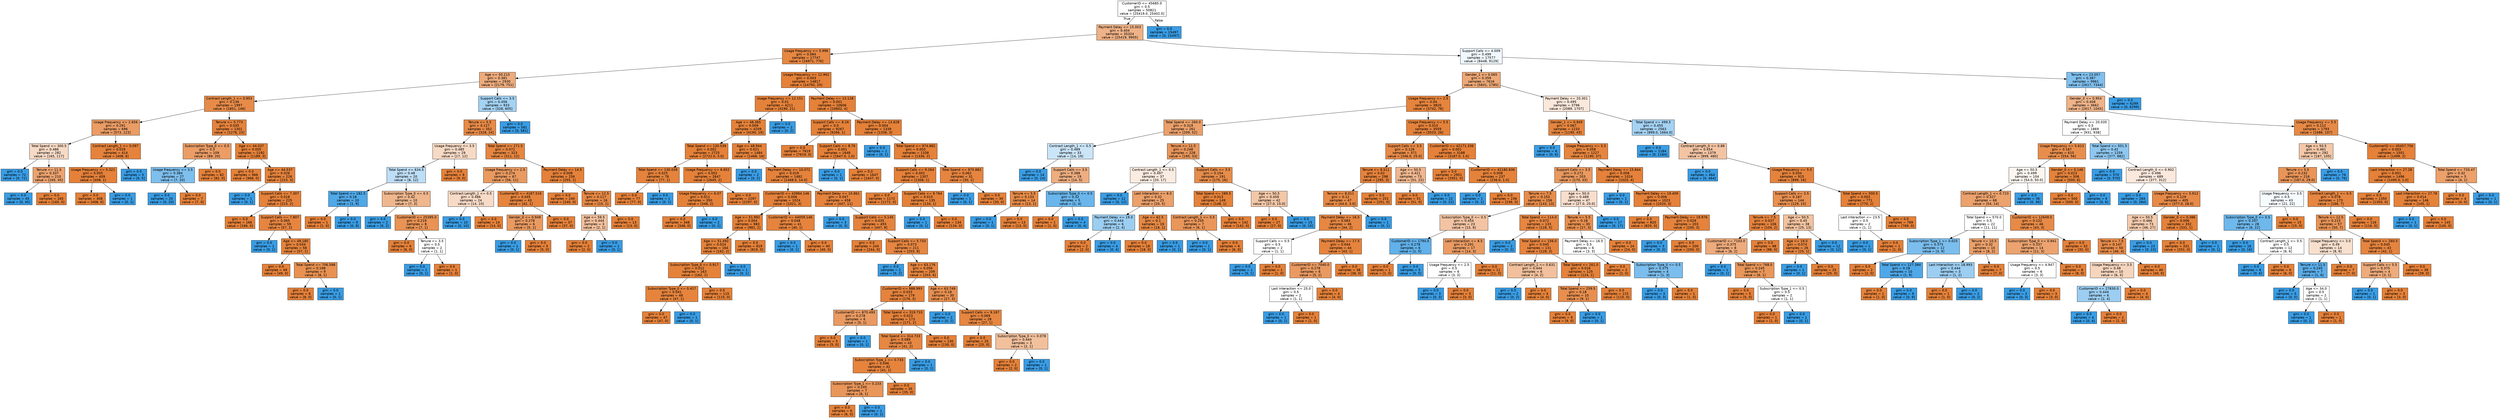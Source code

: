 digraph Tree {
node [shape=box, style="filled", color="black", fontname="helvetica"] ;
edge [fontname="helvetica"] ;
0 [label="CustomerID <= 45685.0\ngini = 0.5\nsamples = 50821\nvalue = [25419.0, 25402.0]", fillcolor="#ffffff"] ;
1 [label="Payment Delay <= 15.003\ngini = 0.404\nsamples = 35324\nvalue = [25419, 9905]", fillcolor="#efb286"] ;
0 -> 1 [labeldistance=2.5, labelangle=45, headlabel="True"] ;
2 [label="Usage Frequency <= 5.996\ngini = 0.084\nsamples = 17747\nvalue = [16971, 776]", fillcolor="#e68742"] ;
1 -> 2 ;
3 [label="Age <= 50.215\ngini = 0.381\nsamples = 2930\nvalue = [2179, 751]", fillcolor="#eeac7d"] ;
2 -> 3 ;
4 [label="Contract Length_1 <= 0.953\ngini = 0.136\nsamples = 1997\nvalue = [1851, 146]", fillcolor="#e78b49"] ;
3 -> 4 ;
5 [label="Usage Frequency <= 2.656\ngini = 0.291\nsamples = 696\nvalue = [573, 123]", fillcolor="#eb9c64"] ;
4 -> 5 ;
6 [label="Total Spend <= 300.5\ngini = 0.486\nsamples = 282\nvalue = [165, 117]", fillcolor="#f7dac5"] ;
5 -> 6 ;
7 [label="gini = 0.0\nsamples = 72\nvalue = [0, 72]", fillcolor="#399de5"] ;
6 -> 7 ;
8 [label="Tenure <= 11.5\ngini = 0.337\nsamples = 210\nvalue = [165, 45]", fillcolor="#eca36f"] ;
6 -> 8 ;
9 [label="gini = 0.0\nsamples = 45\nvalue = [0, 45]", fillcolor="#399de5"] ;
8 -> 9 ;
10 [label="gini = 0.0\nsamples = 165\nvalue = [165, 0]", fillcolor="#e58139"] ;
8 -> 10 ;
11 [label="Contract Length_1 <= 0.097\ngini = 0.029\nsamples = 414\nvalue = [408, 6]", fillcolor="#e5833c"] ;
5 -> 11 ;
12 [label="Usage Frequency <= 5.321\ngini = 0.005\nsamples = 409\nvalue = [408, 1]", fillcolor="#e58139"] ;
11 -> 12 ;
13 [label="gini = 0.0\nsamples = 408\nvalue = [408, 0]", fillcolor="#e58139"] ;
12 -> 13 ;
14 [label="gini = 0.0\nsamples = 1\nvalue = [0, 1]", fillcolor="#399de5"] ;
12 -> 14 ;
15 [label="gini = 0.0\nsamples = 5\nvalue = [0, 5]", fillcolor="#399de5"] ;
11 -> 15 ;
16 [label="Tenure <= 5.773\ngini = 0.035\nsamples = 1301\nvalue = [1278, 23]", fillcolor="#e5833d"] ;
4 -> 16 ;
17 [label="Subscription Type_0 <= 0.5\ngini = 0.3\nsamples = 109\nvalue = [89, 20]", fillcolor="#eb9d65"] ;
16 -> 17 ;
18 [label="Usage Frequency <= 3.5\ngini = 0.384\nsamples = 27\nvalue = [7, 20]", fillcolor="#7ebfee"] ;
17 -> 18 ;
19 [label="gini = 0.0\nsamples = 20\nvalue = [0, 20]", fillcolor="#399de5"] ;
18 -> 19 ;
20 [label="gini = 0.0\nsamples = 7\nvalue = [7, 0]", fillcolor="#e58139"] ;
18 -> 20 ;
21 [label="gini = 0.0\nsamples = 82\nvalue = [82, 0]", fillcolor="#e58139"] ;
17 -> 21 ;
22 [label="Age <= 44.037\ngini = 0.005\nsamples = 1192\nvalue = [1189, 3]", fillcolor="#e58139"] ;
16 -> 22 ;
23 [label="gini = 0.0\nsamples = 966\nvalue = [966, 0]", fillcolor="#e58139"] ;
22 -> 23 ;
24 [label="Age <= 44.537\ngini = 0.026\nsamples = 226\nvalue = [223, 3]", fillcolor="#e5833c"] ;
22 -> 24 ;
25 [label="gini = 0.0\nsamples = 1\nvalue = [0, 1]", fillcolor="#399de5"] ;
24 -> 25 ;
26 [label="Support Calls <= 7.307\ngini = 0.018\nsamples = 225\nvalue = [223, 2]", fillcolor="#e5823b"] ;
24 -> 26 ;
27 [label="gini = 0.0\nsamples = 166\nvalue = [166, 0]", fillcolor="#e58139"] ;
26 -> 27 ;
28 [label="Support Calls <= 7.807\ngini = 0.065\nsamples = 59\nvalue = [57, 2]", fillcolor="#e68540"] ;
26 -> 28 ;
29 [label="gini = 0.0\nsamples = 1\nvalue = [0, 1]", fillcolor="#399de5"] ;
28 -> 29 ;
30 [label="Age <= 49.185\ngini = 0.034\nsamples = 58\nvalue = [57, 1]", fillcolor="#e5833c"] ;
28 -> 30 ;
31 [label="gini = 0.0\nsamples = 49\nvalue = [49, 0]", fillcolor="#e58139"] ;
30 -> 31 ;
32 [label="Total Spend <= 706.588\ngini = 0.198\nsamples = 9\nvalue = [8, 1]", fillcolor="#e89152"] ;
30 -> 32 ;
33 [label="gini = 0.0\nsamples = 8\nvalue = [8, 0]", fillcolor="#e58139"] ;
32 -> 33 ;
34 [label="gini = 0.0\nsamples = 1\nvalue = [0, 1]", fillcolor="#399de5"] ;
32 -> 34 ;
35 [label="Support Calls <= 3.5\ngini = 0.456\nsamples = 933\nvalue = [328, 605]", fillcolor="#a4d2f3"] ;
3 -> 35 ;
36 [label="Tenure <= 5.5\ngini = 0.127\nsamples = 352\nvalue = [328, 24]", fillcolor="#e78a47"] ;
35 -> 36 ;
37 [label="Usage Frequency <= 3.5\ngini = 0.485\nsamples = 29\nvalue = [17, 12]", fillcolor="#f7dac5"] ;
36 -> 37 ;
38 [label="Total Spend <= 634.5\ngini = 0.48\nsamples = 20\nvalue = [8, 12]", fillcolor="#bddef6"] ;
37 -> 38 ;
39 [label="Total Spend <= 182.5\ngini = 0.18\nsamples = 10\nvalue = [1, 9]", fillcolor="#4fa8e8"] ;
38 -> 39 ;
40 [label="gini = 0.0\nsamples = 1\nvalue = [1, 0]", fillcolor="#e58139"] ;
39 -> 40 ;
41 [label="gini = 0.0\nsamples = 9\nvalue = [0, 9]", fillcolor="#399de5"] ;
39 -> 41 ;
42 [label="Subscription Type_0 <= 0.5\ngini = 0.42\nsamples = 10\nvalue = [7, 3]", fillcolor="#f0b78e"] ;
38 -> 42 ;
43 [label="gini = 0.0\nsamples = 2\nvalue = [0, 2]", fillcolor="#399de5"] ;
42 -> 43 ;
44 [label="CustomerID <= 25395.0\ngini = 0.219\nsamples = 8\nvalue = [7, 1]", fillcolor="#e99355"] ;
42 -> 44 ;
45 [label="gini = 0.0\nsamples = 6\nvalue = [6, 0]", fillcolor="#e58139"] ;
44 -> 45 ;
46 [label="Tenure <= 3.5\ngini = 0.5\nsamples = 2\nvalue = [1, 1]", fillcolor="#ffffff"] ;
44 -> 46 ;
47 [label="gini = 0.0\nsamples = 1\nvalue = [0, 1]", fillcolor="#399de5"] ;
46 -> 47 ;
48 [label="gini = 0.0\nsamples = 1\nvalue = [1, 0]", fillcolor="#e58139"] ;
46 -> 48 ;
49 [label="gini = 0.0\nsamples = 9\nvalue = [9, 0]", fillcolor="#e58139"] ;
37 -> 49 ;
50 [label="Total Spend <= 271.5\ngini = 0.072\nsamples = 323\nvalue = [311, 12]", fillcolor="#e68641"] ;
36 -> 50 ;
51 [label="Usage Frequency <= 2.5\ngini = 0.274\nsamples = 67\nvalue = [56, 11]", fillcolor="#ea9a60"] ;
50 -> 51 ;
52 [label="Contract Length_1 <= 0.5\ngini = 0.486\nsamples = 24\nvalue = [14, 10]", fillcolor="#f8dbc6"] ;
51 -> 52 ;
53 [label="gini = 0.0\nsamples = 10\nvalue = [0, 10]", fillcolor="#399de5"] ;
52 -> 53 ;
54 [label="gini = 0.0\nsamples = 14\nvalue = [14, 0]", fillcolor="#e58139"] ;
52 -> 54 ;
55 [label="CustomerID <= 4187.516\ngini = 0.045\nsamples = 43\nvalue = [42, 1]", fillcolor="#e6843e"] ;
51 -> 55 ;
56 [label="Gender_0 <= 0.949\ngini = 0.278\nsamples = 6\nvalue = [5, 1]", fillcolor="#ea9a61"] ;
55 -> 56 ;
57 [label="gini = 0.0\nsamples = 1\nvalue = [0, 1]", fillcolor="#399de5"] ;
56 -> 57 ;
58 [label="gini = 0.0\nsamples = 5\nvalue = [5, 0]", fillcolor="#e58139"] ;
56 -> 58 ;
59 [label="gini = 0.0\nsamples = 37\nvalue = [37, 0]", fillcolor="#e58139"] ;
55 -> 59 ;
60 [label="Payment Delay <= 14.5\ngini = 0.008\nsamples = 256\nvalue = [255, 1]", fillcolor="#e5813a"] ;
50 -> 60 ;
61 [label="gini = 0.0\nsamples = 240\nvalue = [240, 0]", fillcolor="#e58139"] ;
60 -> 61 ;
62 [label="Tenure <= 12.5\ngini = 0.117\nsamples = 16\nvalue = [15, 1]", fillcolor="#e78946"] ;
60 -> 62 ;
63 [label="Age <= 59.5\ngini = 0.444\nsamples = 3\nvalue = [2, 1]", fillcolor="#f2c09c"] ;
62 -> 63 ;
64 [label="gini = 0.0\nsamples = 2\nvalue = [2, 0]", fillcolor="#e58139"] ;
63 -> 64 ;
65 [label="gini = 0.0\nsamples = 1\nvalue = [0, 1]", fillcolor="#399de5"] ;
63 -> 65 ;
66 [label="gini = 0.0\nsamples = 13\nvalue = [13, 0]", fillcolor="#e58139"] ;
62 -> 66 ;
67 [label="gini = 0.0\nsamples = 581\nvalue = [0, 581]", fillcolor="#399de5"] ;
35 -> 67 ;
68 [label="Usage Frequency <= 12.962\ngini = 0.003\nsamples = 14817\nvalue = [14792, 25]", fillcolor="#e58139"] ;
2 -> 68 ;
69 [label="Usage Frequency <= 12.151\ngini = 0.01\nsamples = 4211\nvalue = [4190, 21]", fillcolor="#e5823a"] ;
68 -> 69 ;
70 [label="Age <= 48.365\ngini = 0.009\nsamples = 4209\nvalue = [4190, 19]", fillcolor="#e5823a"] ;
69 -> 70 ;
71 [label="Total Spend <= 130.539\ngini = 0.002\nsamples = 2725\nvalue = [2722.0, 3.0]", fillcolor="#e58139"] ;
70 -> 71 ;
72 [label="Total Spend <= 130.039\ngini = 0.025\nsamples = 78\nvalue = [77, 1]", fillcolor="#e5833c"] ;
71 -> 72 ;
73 [label="gini = 0.0\nsamples = 77\nvalue = [77, 0]", fillcolor="#e58139"] ;
72 -> 73 ;
74 [label="gini = 0.0\nsamples = 1\nvalue = [0, 1]", fillcolor="#399de5"] ;
72 -> 74 ;
75 [label="Usage Frequency <= 6.652\ngini = 0.002\nsamples = 2647\nvalue = [2645, 2]", fillcolor="#e58139"] ;
71 -> 75 ;
76 [label="Usage Frequency <= 6.07\ngini = 0.011\nsamples = 350\nvalue = [348, 2]", fillcolor="#e5823a"] ;
75 -> 76 ;
77 [label="gini = 0.0\nsamples = 348\nvalue = [348, 0]", fillcolor="#e58139"] ;
76 -> 77 ;
78 [label="gini = 0.0\nsamples = 2\nvalue = [0, 2]", fillcolor="#399de5"] ;
76 -> 78 ;
79 [label="gini = 0.0\nsamples = 2297\nvalue = [2297, 0]", fillcolor="#e58139"] ;
75 -> 79 ;
80 [label="Age <= 48.944\ngini = 0.021\nsamples = 1484\nvalue = [1468, 16]", fillcolor="#e5823b"] ;
70 -> 80 ;
81 [label="gini = 0.0\nsamples = 2\nvalue = [0, 2]", fillcolor="#399de5"] ;
80 -> 81 ;
82 [label="Payment Delay <= 10.072\ngini = 0.019\nsamples = 1482\nvalue = [1468.0, 14.0]", fillcolor="#e5823b"] ;
80 -> 82 ;
83 [label="CustomerID <= 43984.146\ngini = 0.006\nsamples = 1024\nvalue = [1021, 3]", fillcolor="#e5813a"] ;
82 -> 83 ;
84 [label="Age <= 51.992\ngini = 0.004\nsamples = 983\nvalue = [981, 2]", fillcolor="#e58139"] ;
83 -> 84 ;
85 [label="Age <= 51.492\ngini = 0.024\nsamples = 164\nvalue = [162, 2]", fillcolor="#e5833b"] ;
84 -> 85 ;
86 [label="Subscription Type_0 <= 0.917\ngini = 0.012\nsamples = 163\nvalue = [162, 1]", fillcolor="#e5823a"] ;
85 -> 86 ;
87 [label="Subscription Type_0 <= 0.417\ngini = 0.041\nsamples = 48\nvalue = [47, 1]", fillcolor="#e6843d"] ;
86 -> 87 ;
88 [label="gini = 0.0\nsamples = 47\nvalue = [47, 0]", fillcolor="#e58139"] ;
87 -> 88 ;
89 [label="gini = 0.0\nsamples = 1\nvalue = [0, 1]", fillcolor="#399de5"] ;
87 -> 89 ;
90 [label="gini = 0.0\nsamples = 115\nvalue = [115, 0]", fillcolor="#e58139"] ;
86 -> 90 ;
91 [label="gini = 0.0\nsamples = 1\nvalue = [0, 1]", fillcolor="#399de5"] ;
85 -> 91 ;
92 [label="gini = 0.0\nsamples = 819\nvalue = [819, 0]", fillcolor="#e58139"] ;
84 -> 92 ;
93 [label="CustomerID <= 44059.146\ngini = 0.048\nsamples = 41\nvalue = [40, 1]", fillcolor="#e6843e"] ;
83 -> 93 ;
94 [label="gini = 0.0\nsamples = 1\nvalue = [0, 1]", fillcolor="#399de5"] ;
93 -> 94 ;
95 [label="gini = 0.0\nsamples = 40\nvalue = [40, 0]", fillcolor="#e58139"] ;
93 -> 95 ;
96 [label="Payment Delay <= 10.861\ngini = 0.047\nsamples = 458\nvalue = [447, 11]", fillcolor="#e6843e"] ;
82 -> 96 ;
97 [label="gini = 0.0\nsamples = 3\nvalue = [0, 3]", fillcolor="#399de5"] ;
96 -> 97 ;
98 [label="Support Calls <= 5.145\ngini = 0.035\nsamples = 455\nvalue = [447, 8]", fillcolor="#e5833d"] ;
96 -> 98 ;
99 [label="gini = 0.0\nsamples = 244\nvalue = [244, 0]", fillcolor="#e58139"] ;
98 -> 99 ;
100 [label="Support Calls <= 5.733\ngini = 0.073\nsamples = 211\nvalue = [203, 8]", fillcolor="#e68641"] ;
98 -> 100 ;
101 [label="gini = 0.0\nsamples = 2\nvalue = [0, 2]", fillcolor="#399de5"] ;
100 -> 101 ;
102 [label="Age <= 63.176\ngini = 0.056\nsamples = 209\nvalue = [203, 6]", fillcolor="#e6853f"] ;
100 -> 102 ;
103 [label="CustomerID <= 988.993\ngini = 0.033\nsamples = 179\nvalue = [176, 3]", fillcolor="#e5833c"] ;
102 -> 103 ;
104 [label="CustomerID <= 870.493\ngini = 0.278\nsamples = 6\nvalue = [5, 1]", fillcolor="#ea9a61"] ;
103 -> 104 ;
105 [label="gini = 0.0\nsamples = 5\nvalue = [5, 0]", fillcolor="#e58139"] ;
104 -> 105 ;
106 [label="gini = 0.0\nsamples = 1\nvalue = [0, 1]", fillcolor="#399de5"] ;
104 -> 106 ;
107 [label="Total Spend <= 319.733\ngini = 0.023\nsamples = 173\nvalue = [171, 2]", fillcolor="#e5823b"] ;
103 -> 107 ;
108 [label="Total Spend <= 314.733\ngini = 0.089\nsamples = 43\nvalue = [41, 2]", fillcolor="#e68743"] ;
107 -> 108 ;
109 [label="Subscription Type_1 <= 0.733\ngini = 0.046\nsamples = 42\nvalue = [41, 1]", fillcolor="#e6843e"] ;
108 -> 109 ;
110 [label="Subscription Type_1 <= 0.233\ngini = 0.245\nsamples = 7\nvalue = [6, 1]", fillcolor="#e9965a"] ;
109 -> 110 ;
111 [label="gini = 0.0\nsamples = 6\nvalue = [6, 0]", fillcolor="#e58139"] ;
110 -> 111 ;
112 [label="gini = 0.0\nsamples = 1\nvalue = [0, 1]", fillcolor="#399de5"] ;
110 -> 112 ;
113 [label="gini = 0.0\nsamples = 35\nvalue = [35, 0]", fillcolor="#e58139"] ;
109 -> 113 ;
114 [label="gini = 0.0\nsamples = 1\nvalue = [0, 1]", fillcolor="#399de5"] ;
108 -> 114 ;
115 [label="gini = 0.0\nsamples = 130\nvalue = [130, 0]", fillcolor="#e58139"] ;
107 -> 115 ;
116 [label="Age <= 63.749\ngini = 0.18\nsamples = 30\nvalue = [27, 3]", fillcolor="#e88f4f"] ;
102 -> 116 ;
117 [label="gini = 0.0\nsamples = 2\nvalue = [0, 2]", fillcolor="#399de5"] ;
116 -> 117 ;
118 [label="Support Calls <= 9.187\ngini = 0.069\nsamples = 28\nvalue = [27, 1]", fillcolor="#e68640"] ;
116 -> 118 ;
119 [label="gini = 0.0\nsamples = 25\nvalue = [25, 0]", fillcolor="#e58139"] ;
118 -> 119 ;
120 [label="Subscription Type_0 <= 0.078\ngini = 0.444\nsamples = 3\nvalue = [2, 1]", fillcolor="#f2c09c"] ;
118 -> 120 ;
121 [label="gini = 0.0\nsamples = 2\nvalue = [2, 0]", fillcolor="#e58139"] ;
120 -> 121 ;
122 [label="gini = 0.0\nsamples = 1\nvalue = [0, 1]", fillcolor="#399de5"] ;
120 -> 122 ;
123 [label="gini = 0.0\nsamples = 2\nvalue = [0, 2]", fillcolor="#399de5"] ;
69 -> 123 ;
124 [label="Payment Delay <= 13.128\ngini = 0.001\nsamples = 10606\nvalue = [10602, 4]", fillcolor="#e58139"] ;
68 -> 124 ;
125 [label="Support Calls <= 8.26\ngini = 0.0\nsamples = 9267\nvalue = [9266, 1]", fillcolor="#e58139"] ;
124 -> 125 ;
126 [label="gini = 0.0\nsamples = 7619\nvalue = [7619, 0]", fillcolor="#e58139"] ;
125 -> 126 ;
127 [label="Support Calls <= 8.76\ngini = 0.001\nsamples = 1648\nvalue = [1647.0, 1.0]", fillcolor="#e58139"] ;
125 -> 127 ;
128 [label="gini = 0.0\nsamples = 1\nvalue = [0, 1]", fillcolor="#399de5"] ;
127 -> 128 ;
129 [label="gini = 0.0\nsamples = 1647\nvalue = [1647, 0]", fillcolor="#e58139"] ;
127 -> 129 ;
130 [label="Payment Delay <= 13.628\ngini = 0.004\nsamples = 1339\nvalue = [1336, 3]", fillcolor="#e58139"] ;
124 -> 130 ;
131 [label="gini = 0.0\nsamples = 1\nvalue = [0, 1]", fillcolor="#399de5"] ;
130 -> 131 ;
132 [label="Total Spend <= 974.882\ngini = 0.003\nsamples = 1338\nvalue = [1336, 2]", fillcolor="#e58139"] ;
130 -> 132 ;
133 [label="Support Calls <= 9.264\ngini = 0.002\nsamples = 1307\nvalue = [1306, 1]", fillcolor="#e58139"] ;
132 -> 133 ;
134 [label="gini = 0.0\nsamples = 1172\nvalue = [1172, 0]", fillcolor="#e58139"] ;
133 -> 134 ;
135 [label="Support Calls <= 9.764\ngini = 0.015\nsamples = 135\nvalue = [134, 1]", fillcolor="#e5823a"] ;
133 -> 135 ;
136 [label="gini = 0.0\nsamples = 1\nvalue = [0, 1]", fillcolor="#399de5"] ;
135 -> 136 ;
137 [label="gini = 0.0\nsamples = 134\nvalue = [134, 0]", fillcolor="#e58139"] ;
135 -> 137 ;
138 [label="Total Spend <= 975.882\ngini = 0.062\nsamples = 31\nvalue = [30, 1]", fillcolor="#e68540"] ;
132 -> 138 ;
139 [label="gini = 0.0\nsamples = 1\nvalue = [0, 1]", fillcolor="#399de5"] ;
138 -> 139 ;
140 [label="gini = 0.0\nsamples = 30\nvalue = [30, 0]", fillcolor="#e58139"] ;
138 -> 140 ;
141 [label="Support Calls <= 4.009\ngini = 0.499\nsamples = 17577\nvalue = [8448, 9129]", fillcolor="#f0f8fd"] ;
1 -> 141 ;
142 [label="Gender_1 <= 0.065\ngini = 0.359\nsamples = 7616\nvalue = [5831, 1785]", fillcolor="#eda876"] ;
141 -> 142 ;
143 [label="Usage Frequency <= 2.5\ngini = 0.04\nsamples = 3820\nvalue = [3742, 78]", fillcolor="#e6843d"] ;
142 -> 143 ;
144 [label="Total Spend <= 260.0\ngini = 0.319\nsamples = 261\nvalue = [209, 52]", fillcolor="#eba06a"] ;
143 -> 144 ;
145 [label="Contract Length_1 <= 0.5\ngini = 0.489\nsamples = 33\nvalue = [14, 19]", fillcolor="#cbe5f8"] ;
144 -> 145 ;
146 [label="gini = 0.0\nsamples = 14\nvalue = [0, 14]", fillcolor="#399de5"] ;
145 -> 146 ;
147 [label="Support Calls <= 3.5\ngini = 0.388\nsamples = 19\nvalue = [14, 5]", fillcolor="#eeae80"] ;
145 -> 147 ;
148 [label="Tenure <= 5.5\ngini = 0.133\nsamples = 14\nvalue = [13, 1]", fillcolor="#e78b48"] ;
147 -> 148 ;
149 [label="gini = 0.0\nsamples = 1\nvalue = [0, 1]", fillcolor="#399de5"] ;
148 -> 149 ;
150 [label="gini = 0.0\nsamples = 13\nvalue = [13, 0]", fillcolor="#e58139"] ;
148 -> 150 ;
151 [label="Subscription Type_0 <= 0.5\ngini = 0.32\nsamples = 5\nvalue = [1, 4]", fillcolor="#6ab6ec"] ;
147 -> 151 ;
152 [label="gini = 0.0\nsamples = 1\nvalue = [1, 0]", fillcolor="#e58139"] ;
151 -> 152 ;
153 [label="gini = 0.0\nsamples = 4\nvalue = [0, 4]", fillcolor="#399de5"] ;
151 -> 153 ;
154 [label="Tenure <= 11.5\ngini = 0.248\nsamples = 228\nvalue = [195, 33]", fillcolor="#e9965b"] ;
144 -> 154 ;
155 [label="Contract Length_1 <= 0.5\ngini = 0.497\nsamples = 37\nvalue = [20, 17]", fillcolor="#fbece1"] ;
154 -> 155 ;
156 [label="gini = 0.0\nsamples = 12\nvalue = [0, 12]", fillcolor="#399de5"] ;
155 -> 156 ;
157 [label="Last Interaction <= 8.0\ngini = 0.32\nsamples = 25\nvalue = [20, 5]", fillcolor="#eca06a"] ;
155 -> 157 ;
158 [label="Payment Delay <= 19.0\ngini = 0.444\nsamples = 6\nvalue = [2, 4]", fillcolor="#9ccef2"] ;
157 -> 158 ;
159 [label="gini = 0.0\nsamples = 2\nvalue = [2, 0]", fillcolor="#e58139"] ;
158 -> 159 ;
160 [label="gini = 0.0\nsamples = 4\nvalue = [0, 4]", fillcolor="#399de5"] ;
158 -> 160 ;
161 [label="Age <= 62.5\ngini = 0.1\nsamples = 19\nvalue = [18, 1]", fillcolor="#e68844"] ;
157 -> 161 ;
162 [label="gini = 0.0\nsamples = 18\nvalue = [18, 0]", fillcolor="#e58139"] ;
161 -> 162 ;
163 [label="gini = 0.0\nsamples = 1\nvalue = [0, 1]", fillcolor="#399de5"] ;
161 -> 163 ;
164 [label="Support Calls <= 3.5\ngini = 0.154\nsamples = 191\nvalue = [175, 16]", fillcolor="#e78d4b"] ;
154 -> 164 ;
165 [label="Total Spend <= 289.5\ngini = 0.013\nsamples = 149\nvalue = [148, 1]", fillcolor="#e5823a"] ;
164 -> 165 ;
166 [label="Contract Length_1 <= 0.5\ngini = 0.245\nsamples = 7\nvalue = [6, 1]", fillcolor="#e9965a"] ;
165 -> 166 ;
167 [label="gini = 0.0\nsamples = 1\nvalue = [0, 1]", fillcolor="#399de5"] ;
166 -> 167 ;
168 [label="gini = 0.0\nsamples = 6\nvalue = [6, 0]", fillcolor="#e58139"] ;
166 -> 168 ;
169 [label="gini = 0.0\nsamples = 142\nvalue = [142, 0]", fillcolor="#e58139"] ;
165 -> 169 ;
170 [label="Age <= 50.5\ngini = 0.459\nsamples = 42\nvalue = [27.0, 15.0]", fillcolor="#f3c7a7"] ;
164 -> 170 ;
171 [label="gini = 0.0\nsamples = 27\nvalue = [27, 0]", fillcolor="#e58139"] ;
170 -> 171 ;
172 [label="gini = 0.0\nsamples = 15\nvalue = [0, 15]", fillcolor="#399de5"] ;
170 -> 172 ;
173 [label="Usage Frequency <= 5.5\ngini = 0.015\nsamples = 3559\nvalue = [3533, 26]", fillcolor="#e5823a"] ;
143 -> 173 ;
174 [label="Support Calls <= 3.5\ngini = 0.126\nsamples = 371\nvalue = [346.0, 25.0]", fillcolor="#e78a47"] ;
173 -> 174 ;
175 [label="Tenure <= 8.511\ngini = 0.02\nsamples = 298\nvalue = [295, 3]", fillcolor="#e5823b"] ;
174 -> 175 ;
176 [label="Tenure <= 8.011\ngini = 0.12\nsamples = 47\nvalue = [44.0, 3.0]", fillcolor="#e78a46"] ;
175 -> 176 ;
177 [label="Payment Delay <= 16.5\ngini = 0.083\nsamples = 46\nvalue = [44, 2]", fillcolor="#e68742"] ;
176 -> 177 ;
178 [label="Support Calls <= 0.5\ngini = 0.5\nsamples = 2\nvalue = [1, 1]", fillcolor="#ffffff"] ;
177 -> 178 ;
179 [label="gini = 0.0\nsamples = 1\nvalue = [0, 1]", fillcolor="#399de5"] ;
178 -> 179 ;
180 [label="gini = 0.0\nsamples = 1\nvalue = [1, 0]", fillcolor="#e58139"] ;
178 -> 180 ;
181 [label="Payment Delay <= 17.5\ngini = 0.044\nsamples = 44\nvalue = [43, 1]", fillcolor="#e6843e"] ;
177 -> 181 ;
182 [label="CustomerID <= 7040.0\ngini = 0.278\nsamples = 6\nvalue = [5, 1]", fillcolor="#ea9a61"] ;
181 -> 182 ;
183 [label="Last Interaction <= 25.0\ngini = 0.5\nsamples = 2\nvalue = [1, 1]", fillcolor="#ffffff"] ;
182 -> 183 ;
184 [label="gini = 0.0\nsamples = 1\nvalue = [0, 1]", fillcolor="#399de5"] ;
183 -> 184 ;
185 [label="gini = 0.0\nsamples = 1\nvalue = [1, 0]", fillcolor="#e58139"] ;
183 -> 185 ;
186 [label="gini = 0.0\nsamples = 4\nvalue = [4, 0]", fillcolor="#e58139"] ;
182 -> 186 ;
187 [label="gini = 0.0\nsamples = 38\nvalue = [38, 0]", fillcolor="#e58139"] ;
181 -> 187 ;
188 [label="gini = 0.0\nsamples = 1\nvalue = [0, 1]", fillcolor="#399de5"] ;
176 -> 188 ;
189 [label="gini = 0.0\nsamples = 251\nvalue = [251, 0]", fillcolor="#e58139"] ;
175 -> 189 ;
190 [label="Age <= 50.5\ngini = 0.421\nsamples = 73\nvalue = [51, 22]", fillcolor="#f0b78e"] ;
174 -> 190 ;
191 [label="gini = 0.0\nsamples = 51\nvalue = [51, 0]", fillcolor="#e58139"] ;
190 -> 191 ;
192 [label="gini = 0.0\nsamples = 22\nvalue = [0, 22]", fillcolor="#399de5"] ;
190 -> 192 ;
193 [label="CustomerID <= 42171.336\ngini = 0.001\nsamples = 3188\nvalue = [3187.0, 1.0]", fillcolor="#e58139"] ;
173 -> 193 ;
194 [label="gini = 0.0\nsamples = 2951\nvalue = [2951, 0]", fillcolor="#e58139"] ;
193 -> 194 ;
195 [label="CustomerID <= 42180.836\ngini = 0.008\nsamples = 237\nvalue = [236.0, 1.0]", fillcolor="#e5823a"] ;
193 -> 195 ;
196 [label="gini = 0.0\nsamples = 1\nvalue = [0, 1]", fillcolor="#399de5"] ;
195 -> 196 ;
197 [label="gini = 0.0\nsamples = 236\nvalue = [236, 0]", fillcolor="#e58139"] ;
195 -> 197 ;
198 [label="Payment Delay <= 20.301\ngini = 0.495\nsamples = 3796\nvalue = [2089, 1707]", fillcolor="#fae8db"] ;
142 -> 198 ;
199 [label="Gender_1 <= 0.949\ngini = 0.067\nsamples = 1233\nvalue = [1190, 43]", fillcolor="#e68640"] ;
198 -> 199 ;
200 [label="gini = 0.0\nsamples = 6\nvalue = [0, 6]", fillcolor="#399de5"] ;
199 -> 200 ;
201 [label="Usage Frequency <= 5.5\ngini = 0.058\nsamples = 1227\nvalue = [1190, 37]", fillcolor="#e6853f"] ;
199 -> 201 ;
202 [label="Support Calls <= 3.5\ngini = 0.272\nsamples = 203\nvalue = [170, 33]", fillcolor="#ea995f"] ;
201 -> 202 ;
203 [label="Tenure <= 7.5\ngini = 0.153\nsamples = 156\nvalue = [143, 13]", fillcolor="#e78c4b"] ;
202 -> 203 ;
204 [label="Subscription Type_0 <= 0.5\ngini = 0.454\nsamples = 23\nvalue = [15, 8]", fillcolor="#f3c4a3"] ;
203 -> 204 ;
205 [label="CustomerID <= 1794.5\ngini = 0.278\nsamples = 6\nvalue = [1, 5]", fillcolor="#61b1ea"] ;
204 -> 205 ;
206 [label="gini = 0.0\nsamples = 1\nvalue = [1, 0]", fillcolor="#e58139"] ;
205 -> 206 ;
207 [label="gini = 0.0\nsamples = 5\nvalue = [0, 5]", fillcolor="#399de5"] ;
205 -> 207 ;
208 [label="Last Interaction <= 8.5\ngini = 0.291\nsamples = 17\nvalue = [14, 3]", fillcolor="#eb9c63"] ;
204 -> 208 ;
209 [label="Usage Frequency <= 2.5\ngini = 0.5\nsamples = 6\nvalue = [3, 3]", fillcolor="#ffffff"] ;
208 -> 209 ;
210 [label="gini = 0.0\nsamples = 3\nvalue = [0, 3]", fillcolor="#399de5"] ;
209 -> 210 ;
211 [label="gini = 0.0\nsamples = 3\nvalue = [3, 0]", fillcolor="#e58139"] ;
209 -> 211 ;
212 [label="gini = 0.0\nsamples = 11\nvalue = [11, 0]", fillcolor="#e58139"] ;
208 -> 212 ;
213 [label="Total Spend <= 114.0\ngini = 0.072\nsamples = 133\nvalue = [128, 5]", fillcolor="#e68641"] ;
203 -> 213 ;
214 [label="gini = 0.0\nsamples = 2\nvalue = [0, 2]", fillcolor="#399de5"] ;
213 -> 214 ;
215 [label="Total Spend <= 156.0\ngini = 0.045\nsamples = 131\nvalue = [128, 3]", fillcolor="#e6843e"] ;
213 -> 215 ;
216 [label="Contract Length_1 <= 0.631\ngini = 0.444\nsamples = 6\nvalue = [4, 2]", fillcolor="#f2c09c"] ;
215 -> 216 ;
217 [label="gini = 0.0\nsamples = 2\nvalue = [0, 2]", fillcolor="#399de5"] ;
216 -> 217 ;
218 [label="gini = 0.0\nsamples = 4\nvalue = [4, 0]", fillcolor="#e58139"] ;
216 -> 218 ;
219 [label="Total Spend <= 261.0\ngini = 0.016\nsamples = 125\nvalue = [124, 1]", fillcolor="#e5823b"] ;
215 -> 219 ;
220 [label="Total Spend <= 259.5\ngini = 0.18\nsamples = 10\nvalue = [9, 1]", fillcolor="#e88f4f"] ;
219 -> 220 ;
221 [label="gini = 0.0\nsamples = 9\nvalue = [9, 0]", fillcolor="#e58139"] ;
220 -> 221 ;
222 [label="gini = 0.0\nsamples = 1\nvalue = [0, 1]", fillcolor="#399de5"] ;
220 -> 222 ;
223 [label="gini = 0.0\nsamples = 115\nvalue = [115, 0]", fillcolor="#e58139"] ;
219 -> 223 ;
224 [label="Age <= 50.0\ngini = 0.489\nsamples = 47\nvalue = [27.0, 20.0]", fillcolor="#f8decc"] ;
202 -> 224 ;
225 [label="Tenure <= 5.5\ngini = 0.18\nsamples = 30\nvalue = [27, 3]", fillcolor="#e88f4f"] ;
224 -> 225 ;
226 [label="Payment Delay <= 16.5\ngini = 0.5\nsamples = 6\nvalue = [3, 3]", fillcolor="#ffffff"] ;
225 -> 226 ;
227 [label="gini = 0.0\nsamples = 2\nvalue = [2, 0]", fillcolor="#e58139"] ;
226 -> 227 ;
228 [label="Subscription Type_0 <= 0.5\ngini = 0.375\nsamples = 4\nvalue = [1, 3]", fillcolor="#7bbeee"] ;
226 -> 228 ;
229 [label="gini = 0.0\nsamples = 3\nvalue = [0, 3]", fillcolor="#399de5"] ;
228 -> 229 ;
230 [label="gini = 0.0\nsamples = 1\nvalue = [1, 0]", fillcolor="#e58139"] ;
228 -> 230 ;
231 [label="gini = 0.0\nsamples = 24\nvalue = [24, 0]", fillcolor="#e58139"] ;
225 -> 231 ;
232 [label="gini = 0.0\nsamples = 17\nvalue = [0, 17]", fillcolor="#399de5"] ;
224 -> 232 ;
233 [label="Payment Delay <= 15.844\ngini = 0.008\nsamples = 1024\nvalue = [1020, 4]", fillcolor="#e5813a"] ;
201 -> 233 ;
234 [label="gini = 0.0\nsamples = 1\nvalue = [0, 1]", fillcolor="#399de5"] ;
233 -> 234 ;
235 [label="Payment Delay <= 19.409\ngini = 0.006\nsamples = 1023\nvalue = [1020, 3]", fillcolor="#e5813a"] ;
233 -> 235 ;
236 [label="gini = 0.0\nsamples = 820\nvalue = [820, 0]", fillcolor="#e58139"] ;
235 -> 236 ;
237 [label="Payment Delay <= 19.976\ngini = 0.029\nsamples = 203\nvalue = [200, 3]", fillcolor="#e5833c"] ;
235 -> 237 ;
238 [label="gini = 0.0\nsamples = 3\nvalue = [0, 3]", fillcolor="#399de5"] ;
237 -> 238 ;
239 [label="gini = 0.0\nsamples = 200\nvalue = [200, 0]", fillcolor="#e58139"] ;
237 -> 239 ;
240 [label="Total Spend <= 499.5\ngini = 0.455\nsamples = 2563\nvalue = [899.0, 1664.0]", fillcolor="#a4d2f3"] ;
198 -> 240 ;
241 [label="gini = 0.0\nsamples = 1184\nvalue = [0, 1184]", fillcolor="#399de5"] ;
240 -> 241 ;
242 [label="Contract Length_0 <= 0.88\ngini = 0.454\nsamples = 1379\nvalue = [899, 480]", fillcolor="#f3c4a3"] ;
240 -> 242 ;
243 [label="gini = 0.0\nsamples = 464\nvalue = [0, 464]", fillcolor="#399de5"] ;
242 -> 243 ;
244 [label="Usage Frequency <= 5.5\ngini = 0.034\nsamples = 915\nvalue = [899, 16]", fillcolor="#e5833d"] ;
242 -> 244 ;
245 [label="Support Calls <= 3.5\ngini = 0.187\nsamples = 144\nvalue = [129, 15]", fillcolor="#e89050"] ;
244 -> 245 ;
246 [label="Tenure <= 7.5\ngini = 0.037\nsamples = 106\nvalue = [104, 2]", fillcolor="#e6833d"] ;
245 -> 246 ;
247 [label="CustomerID <= 7103.0\ngini = 0.375\nsamples = 8\nvalue = [6, 2]", fillcolor="#eeab7b"] ;
246 -> 247 ;
248 [label="gini = 0.0\nsamples = 1\nvalue = [0, 1]", fillcolor="#399de5"] ;
247 -> 248 ;
249 [label="Total Spend <= 768.0\ngini = 0.245\nsamples = 7\nvalue = [6, 1]", fillcolor="#e9965a"] ;
247 -> 249 ;
250 [label="gini = 0.0\nsamples = 5\nvalue = [5, 0]", fillcolor="#e58139"] ;
249 -> 250 ;
251 [label="Subscription Type_1 <= 0.5\ngini = 0.5\nsamples = 2\nvalue = [1, 1]", fillcolor="#ffffff"] ;
249 -> 251 ;
252 [label="gini = 0.0\nsamples = 1\nvalue = [1, 0]", fillcolor="#e58139"] ;
251 -> 252 ;
253 [label="gini = 0.0\nsamples = 1\nvalue = [0, 1]", fillcolor="#399de5"] ;
251 -> 253 ;
254 [label="gini = 0.0\nsamples = 98\nvalue = [98, 0]", fillcolor="#e58139"] ;
246 -> 254 ;
255 [label="Age <= 50.5\ngini = 0.45\nsamples = 38\nvalue = [25, 13]", fillcolor="#f3c3a0"] ;
245 -> 255 ;
256 [label="Age <= 19.0\ngini = 0.074\nsamples = 26\nvalue = [25, 1]", fillcolor="#e68641"] ;
255 -> 256 ;
257 [label="gini = 0.0\nsamples = 1\nvalue = [0, 1]", fillcolor="#399de5"] ;
256 -> 257 ;
258 [label="gini = 0.0\nsamples = 25\nvalue = [25, 0]", fillcolor="#e58139"] ;
256 -> 258 ;
259 [label="gini = 0.0\nsamples = 12\nvalue = [0, 12]", fillcolor="#399de5"] ;
255 -> 259 ;
260 [label="Total Spend <= 500.5\ngini = 0.003\nsamples = 771\nvalue = [770, 1]", fillcolor="#e58139"] ;
244 -> 260 ;
261 [label="Last Interaction <= 23.5\ngini = 0.5\nsamples = 2\nvalue = [1, 1]", fillcolor="#ffffff"] ;
260 -> 261 ;
262 [label="gini = 0.0\nsamples = 1\nvalue = [0, 1]", fillcolor="#399de5"] ;
261 -> 262 ;
263 [label="gini = 0.0\nsamples = 1\nvalue = [1, 0]", fillcolor="#e58139"] ;
261 -> 263 ;
264 [label="gini = 0.0\nsamples = 769\nvalue = [769, 0]", fillcolor="#e58139"] ;
260 -> 264 ;
265 [label="Tenure <= 23.057\ngini = 0.387\nsamples = 9961\nvalue = [2617, 7344]", fillcolor="#80c0ee"] ;
141 -> 265 ;
266 [label="Gender_0 <= 0.954\ngini = 0.408\nsamples = 3662\nvalue = [2617, 1045]", fillcolor="#efb388"] ;
265 -> 266 ;
267 [label="Payment Delay <= 20.035\ngini = 0.5\nsamples = 1869\nvalue = [931, 938]", fillcolor="#fefeff"] ;
266 -> 267 ;
268 [label="Usage Frequency <= 5.613\ngini = 0.167\nsamples = 610\nvalue = [554, 56]", fillcolor="#e88e4d"] ;
267 -> 268 ;
269 [label="Age <= 50.5\ngini = 0.499\nsamples = 104\nvalue = [54.0, 50.0]", fillcolor="#fdf6f0"] ;
268 -> 269 ;
270 [label="Contract Length_1 <= 0.723\ngini = 0.327\nsamples = 68\nvalue = [54, 14]", fillcolor="#eca26c"] ;
269 -> 270 ;
271 [label="Total Spend <= 570.0\ngini = 0.5\nsamples = 22\nvalue = [11, 11]", fillcolor="#ffffff"] ;
270 -> 271 ;
272 [label="Subscription Type_1 <= 0.025\ngini = 0.375\nsamples = 12\nvalue = [3, 9]", fillcolor="#7bbeee"] ;
271 -> 272 ;
273 [label="gini = 0.0\nsamples = 2\nvalue = [2, 0]", fillcolor="#e58139"] ;
272 -> 273 ;
274 [label="Total Spend <= 127.384\ngini = 0.18\nsamples = 10\nvalue = [1, 9]", fillcolor="#4fa8e8"] ;
272 -> 274 ;
275 [label="gini = 0.0\nsamples = 1\nvalue = [1, 0]", fillcolor="#e58139"] ;
274 -> 275 ;
276 [label="gini = 0.0\nsamples = 9\nvalue = [0, 9]", fillcolor="#399de5"] ;
274 -> 276 ;
277 [label="Tenure <= 10.5\ngini = 0.32\nsamples = 10\nvalue = [8, 2]", fillcolor="#eca06a"] ;
271 -> 277 ;
278 [label="Last Interaction <= 18.993\ngini = 0.444\nsamples = 3\nvalue = [1, 2]", fillcolor="#9ccef2"] ;
277 -> 278 ;
279 [label="gini = 0.0\nsamples = 1\nvalue = [1, 0]", fillcolor="#e58139"] ;
278 -> 279 ;
280 [label="gini = 0.0\nsamples = 2\nvalue = [0, 2]", fillcolor="#399de5"] ;
278 -> 280 ;
281 [label="gini = 0.0\nsamples = 7\nvalue = [7, 0]", fillcolor="#e58139"] ;
277 -> 281 ;
282 [label="CustomerID <= 12649.5\ngini = 0.122\nsamples = 46\nvalue = [43, 3]", fillcolor="#e78a47"] ;
270 -> 282 ;
283 [label="Subscription Type_0 <= 0.941\ngini = 0.337\nsamples = 14\nvalue = [11, 3]", fillcolor="#eca36f"] ;
282 -> 283 ;
284 [label="Usage Frequency <= 4.947\ngini = 0.5\nsamples = 6\nvalue = [3, 3]", fillcolor="#ffffff"] ;
283 -> 284 ;
285 [label="gini = 0.0\nsamples = 3\nvalue = [0, 3]", fillcolor="#399de5"] ;
284 -> 285 ;
286 [label="gini = 0.0\nsamples = 3\nvalue = [3, 0]", fillcolor="#e58139"] ;
284 -> 286 ;
287 [label="gini = 0.0\nsamples = 8\nvalue = [8, 0]", fillcolor="#e58139"] ;
283 -> 287 ;
288 [label="gini = 0.0\nsamples = 32\nvalue = [32, 0]", fillcolor="#e58139"] ;
282 -> 288 ;
289 [label="gini = 0.0\nsamples = 36\nvalue = [0, 36]", fillcolor="#399de5"] ;
269 -> 289 ;
290 [label="Gender_0 <= 0.146\ngini = 0.023\nsamples = 506\nvalue = [500, 6]", fillcolor="#e5833b"] ;
268 -> 290 ;
291 [label="gini = 0.0\nsamples = 500\nvalue = [500, 0]", fillcolor="#e58139"] ;
290 -> 291 ;
292 [label="gini = 0.0\nsamples = 6\nvalue = [0, 6]", fillcolor="#399de5"] ;
290 -> 292 ;
293 [label="Total Spend <= 501.5\ngini = 0.42\nsamples = 1259\nvalue = [377, 882]", fillcolor="#8ec7f0"] ;
267 -> 293 ;
294 [label="gini = 0.0\nsamples = 570\nvalue = [0, 570]", fillcolor="#399de5"] ;
293 -> 294 ;
295 [label="Contract Length_0 <= 0.902\ngini = 0.496\nsamples = 689\nvalue = [377, 312]", fillcolor="#fbe9dd"] ;
293 -> 295 ;
296 [label="gini = 0.0\nsamples = 284\nvalue = [0, 284]", fillcolor="#399de5"] ;
295 -> 296 ;
297 [label="Usage Frequency <= 5.912\ngini = 0.129\nsamples = 405\nvalue = [377.0, 28.0]", fillcolor="#e78a48"] ;
295 -> 297 ;
298 [label="Age <= 50.5\ngini = 0.466\nsamples = 73\nvalue = [46, 27]", fillcolor="#f4cbad"] ;
297 -> 298 ;
299 [label="Tenure <= 7.5\ngini = 0.147\nsamples = 50\nvalue = [46, 4]", fillcolor="#e78c4a"] ;
298 -> 299 ;
300 [label="Usage Frequency <= 3.5\ngini = 0.48\nsamples = 10\nvalue = [6, 4]", fillcolor="#f6d5bd"] ;
299 -> 300 ;
301 [label="CustomerID <= 27830.0\ngini = 0.444\nsamples = 6\nvalue = [2, 4]", fillcolor="#9ccef2"] ;
300 -> 301 ;
302 [label="gini = 0.0\nsamples = 4\nvalue = [0, 4]", fillcolor="#399de5"] ;
301 -> 302 ;
303 [label="gini = 0.0\nsamples = 2\nvalue = [2, 0]", fillcolor="#e58139"] ;
301 -> 303 ;
304 [label="gini = 0.0\nsamples = 4\nvalue = [4, 0]", fillcolor="#e58139"] ;
300 -> 304 ;
305 [label="gini = 0.0\nsamples = 40\nvalue = [40, 0]", fillcolor="#e58139"] ;
299 -> 305 ;
306 [label="gini = 0.0\nsamples = 23\nvalue = [0, 23]", fillcolor="#399de5"] ;
298 -> 306 ;
307 [label="Gender_0 <= 0.386\ngini = 0.006\nsamples = 332\nvalue = [331, 1]", fillcolor="#e5813a"] ;
297 -> 307 ;
308 [label="gini = 0.0\nsamples = 331\nvalue = [331, 0]", fillcolor="#e58139"] ;
307 -> 308 ;
309 [label="gini = 0.0\nsamples = 1\nvalue = [0, 1]", fillcolor="#399de5"] ;
307 -> 309 ;
310 [label="Usage Frequency <= 5.5\ngini = 0.112\nsamples = 1793\nvalue = [1686, 107]", fillcolor="#e78946"] ;
266 -> 310 ;
311 [label="Age <= 50.5\ngini = 0.461\nsamples = 292\nvalue = [187, 105]", fillcolor="#f4c8a8"] ;
310 -> 311 ;
312 [label="Tenure <= 5.5\ngini = 0.232\nsamples = 216\nvalue = [187.0, 29.0]", fillcolor="#e99558"] ;
311 -> 312 ;
313 [label="Usage Frequency <= 3.5\ngini = 0.5\nsamples = 43\nvalue = [21, 22]", fillcolor="#f6fbfe"] ;
312 -> 313 ;
314 [label="Subscription Type_0 <= 0.5\ngini = 0.337\nsamples = 28\nvalue = [6, 22]", fillcolor="#6fb8ec"] ;
313 -> 314 ;
315 [label="gini = 0.0\nsamples = 16\nvalue = [0, 16]", fillcolor="#399de5"] ;
314 -> 315 ;
316 [label="Contract Length_1 <= 0.5\ngini = 0.5\nsamples = 12\nvalue = [6, 6]", fillcolor="#ffffff"] ;
314 -> 316 ;
317 [label="gini = 0.0\nsamples = 6\nvalue = [0, 6]", fillcolor="#399de5"] ;
316 -> 317 ;
318 [label="gini = 0.0\nsamples = 6\nvalue = [6, 0]", fillcolor="#e58139"] ;
316 -> 318 ;
319 [label="gini = 0.0\nsamples = 15\nvalue = [15, 0]", fillcolor="#e58139"] ;
313 -> 319 ;
320 [label="Contract Length_1 <= 0.5\ngini = 0.078\nsamples = 173\nvalue = [166, 7]", fillcolor="#e68641"] ;
312 -> 320 ;
321 [label="Tenure <= 12.5\ngini = 0.215\nsamples = 57\nvalue = [50, 7]", fillcolor="#e99355"] ;
320 -> 321 ;
322 [label="Usage Frequency <= 3.0\ngini = 0.49\nsamples = 14\nvalue = [8, 6]", fillcolor="#f8e0ce"] ;
321 -> 322 ;
323 [label="Tenure <= 11.5\ngini = 0.245\nsamples = 7\nvalue = [1, 6]", fillcolor="#5aade9"] ;
322 -> 323 ;
324 [label="gini = 0.0\nsamples = 5\nvalue = [0, 5]", fillcolor="#399de5"] ;
323 -> 324 ;
325 [label="Age <= 34.0\ngini = 0.5\nsamples = 2\nvalue = [1, 1]", fillcolor="#ffffff"] ;
323 -> 325 ;
326 [label="gini = 0.0\nsamples = 1\nvalue = [0, 1]", fillcolor="#399de5"] ;
325 -> 326 ;
327 [label="gini = 0.0\nsamples = 1\nvalue = [1, 0]", fillcolor="#e58139"] ;
325 -> 327 ;
328 [label="gini = 0.0\nsamples = 7\nvalue = [7, 0]", fillcolor="#e58139"] ;
322 -> 328 ;
329 [label="Total Spend <= 260.5\ngini = 0.045\nsamples = 43\nvalue = [42, 1]", fillcolor="#e6843e"] ;
321 -> 329 ;
330 [label="Support Calls <= 5.5\ngini = 0.375\nsamples = 4\nvalue = [3, 1]", fillcolor="#eeab7b"] ;
329 -> 330 ;
331 [label="gini = 0.0\nsamples = 1\nvalue = [0, 1]", fillcolor="#399de5"] ;
330 -> 331 ;
332 [label="gini = 0.0\nsamples = 3\nvalue = [3, 0]", fillcolor="#e58139"] ;
330 -> 332 ;
333 [label="gini = 0.0\nsamples = 39\nvalue = [39, 0]", fillcolor="#e58139"] ;
329 -> 333 ;
334 [label="gini = 0.0\nsamples = 116\nvalue = [116, 0]", fillcolor="#e58139"] ;
320 -> 334 ;
335 [label="gini = 0.0\nsamples = 76\nvalue = [0, 76]", fillcolor="#399de5"] ;
311 -> 335 ;
336 [label="CustomerID <= 45457.756\ngini = 0.003\nsamples = 1501\nvalue = [1499, 2]", fillcolor="#e58139"] ;
310 -> 336 ;
337 [label="Last Interaction <= 27.28\ngini = 0.001\nsamples = 1496\nvalue = [1495.0, 1.0]", fillcolor="#e58139"] ;
336 -> 337 ;
338 [label="gini = 0.0\nsamples = 1350\nvalue = [1350, 0]", fillcolor="#e58139"] ;
337 -> 338 ;
339 [label="Last Interaction <= 27.78\ngini = 0.014\nsamples = 146\nvalue = [145, 1]", fillcolor="#e5823a"] ;
337 -> 339 ;
340 [label="gini = 0.0\nsamples = 1\nvalue = [0, 1]", fillcolor="#399de5"] ;
339 -> 340 ;
341 [label="gini = 0.0\nsamples = 145\nvalue = [145, 0]", fillcolor="#e58139"] ;
339 -> 341 ;
342 [label="Total Spend <= 733.47\ngini = 0.32\nsamples = 5\nvalue = [4, 1]", fillcolor="#eca06a"] ;
336 -> 342 ;
343 [label="gini = 0.0\nsamples = 4\nvalue = [4, 0]", fillcolor="#e58139"] ;
342 -> 343 ;
344 [label="gini = 0.0\nsamples = 1\nvalue = [0, 1]", fillcolor="#399de5"] ;
342 -> 344 ;
345 [label="gini = 0.0\nsamples = 6299\nvalue = [0, 6299]", fillcolor="#399de5"] ;
265 -> 345 ;
346 [label="gini = 0.0\nsamples = 15497\nvalue = [0, 15497]", fillcolor="#399de5"] ;
0 -> 346 [labeldistance=2.5, labelangle=-45, headlabel="False"] ;
}